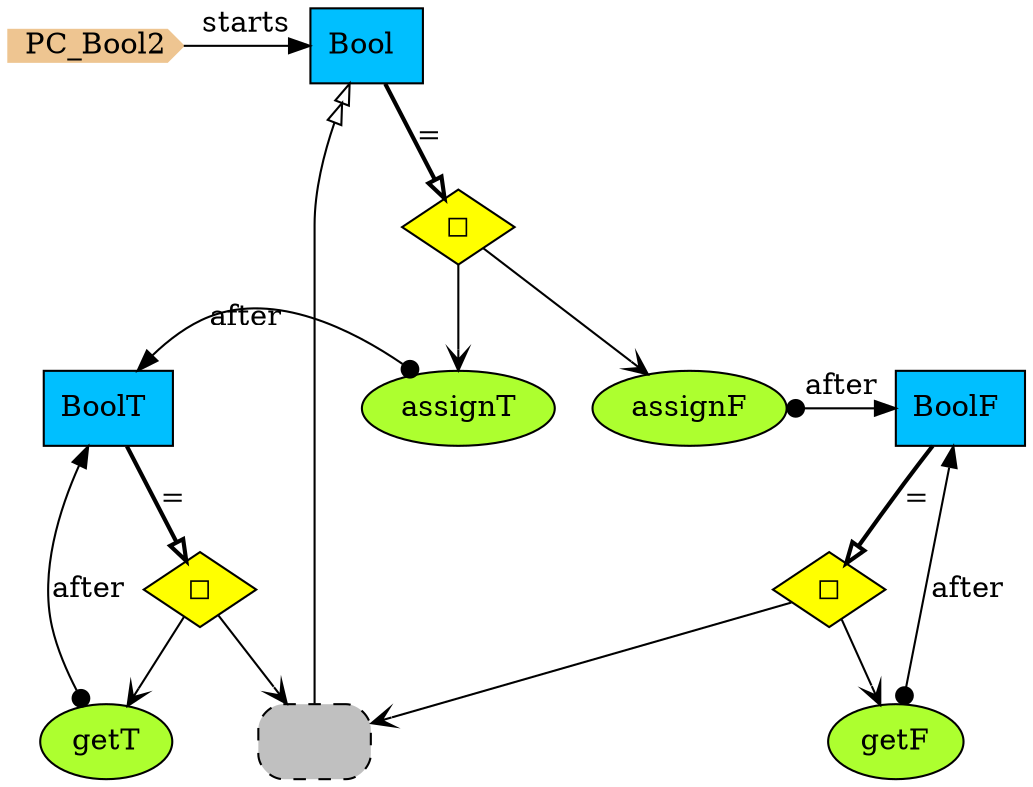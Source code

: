 digraph {
StartN_ [shape = cds,color=burlywood2,style=filled,height=.2,width=.2, label =PC_Bool2];
OpBool [shape=diamond,fillcolor=yellow,style = filled,label="◻︎"];
assignF [shape=ellipse,fillcolor=greenyellow,style = filled,label="assignF"];
OpBoolT [shape=diamond,fillcolor=yellow,style = filled,label="◻︎"];
RefBool [shape=rectangle,fillcolor=gray,style="rounded,filled,dashed",label=" "];
OpBoolF [shape=diamond,fillcolor=yellow,style = filled,label="◻︎"];
getF [shape=ellipse,fillcolor=greenyellow,style = filled,label="getF"];
BoolF [shape=box,fillcolor=deepskyblue,style = filled,label="BoolF "];
getT [shape=ellipse,fillcolor=greenyellow,style = filled,label="getT"];
BoolT [shape=box,fillcolor=deepskyblue,style = filled,label="BoolT "];
assignT [shape=ellipse,fillcolor=greenyellow,style = filled,label="assignT"];
Bool [shape=box,fillcolor=deepskyblue,style = filled,label="Bool "];

{rank=same;BoolF,assignF}
{rank=same;BoolT,assignT}
{rank=same;Bool,StartN_}

getF->BoolF[arrowtail=dot,dir=both,label="after"];
OpBoolF->getF[arrowhead="open"];
getT->BoolT[arrowtail=dot,dir=both,label="after"];
OpBoolT->getT[arrowhead="open"];
assignT->BoolT[arrowtail=dot,dir=both,label="after"];
OpBool->assignT[arrowhead="open"];
BoolF->OpBoolF[arrowhead="onormal",penwidth=2,label="="];
BoolT->OpBoolT[arrowhead="onormal",penwidth=2,label="="];
Bool->OpBool[arrowhead="onormal",penwidth=2,label="="];
StartN_->Bool[label="starts"];
OpBool->assignF[arrowhead="open"];
assignF->BoolF[arrowtail=dot,dir=both,label="after"];
OpBoolT->RefBool[arrowhead="open"];
RefBool->Bool[arrowhead="normalnormal",fillcolor=white,label=" "];
OpBoolF->RefBool[arrowhead="open"];
}